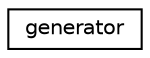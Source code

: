 digraph "Graphical Class Hierarchy"
{
  edge [fontname="Helvetica",fontsize="10",labelfontname="Helvetica",labelfontsize="10"];
  node [fontname="Helvetica",fontsize="10",shape=record];
  rankdir="LR";
  Node0 [label="generator",height=0.2,width=0.4,color="black", fillcolor="white", style="filled",URL="$d7/d73/classgenerator.html"];
}
